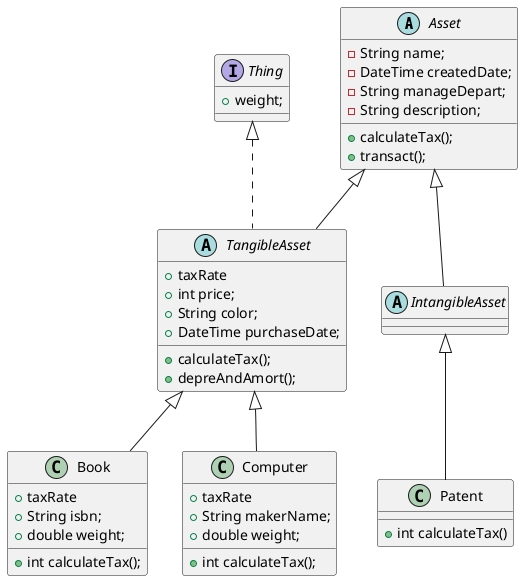 @startuml

abstract class Asset {
  - String name;
  - DateTime createdDate;
  - String manageDepart;
  - String description;
  + calculateTax();
  + transact();
}

interface Thing {
  + weight;
}

abstract class TangibleAsset extends Asset implements Thing {
  + taxRate
  + int price;
  + String color;
  + DateTime purchaseDate;
  + calculateTax();
  + depreAndAmort();
}

class Book extends TangibleAsset {
  + taxRate
  + String isbn;
  + double weight;
  + int calculateTax();
}

class Computer extends TangibleAsset {
  + taxRate
  + String makerName;
  + double weight;

  + int calculateTax();
}

abstract class IntangibleAsset extends Asset { }

class Patent extends IntangibleAsset {
  + int calculateTax()
 }

@enduml